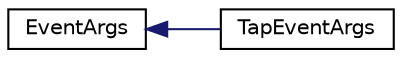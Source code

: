 digraph "Graphical Class Hierarchy"
{
 // INTERACTIVE_SVG=YES
 // LATEX_PDF_SIZE
  edge [fontname="Helvetica",fontsize="10",labelfontname="Helvetica",labelfontsize="10"];
  node [fontname="Helvetica",fontsize="10",shape=record];
  rankdir="LR";
  Node0 [label="EventArgs",height=0.2,width=0.4,color="black", fillcolor="white", style="filled",URL="$class_event_args.html",tooltip=" "];
  Node0 -> Node1 [dir="back",color="midnightblue",fontsize="10",style="solid",fontname="Helvetica"];
  Node1 [label="TapEventArgs",height=0.2,width=0.4,color="black", fillcolor="white", style="filled",URL="$class_mirage_x_r_1_1_tap_event_args.html",tooltip=" "];
}
